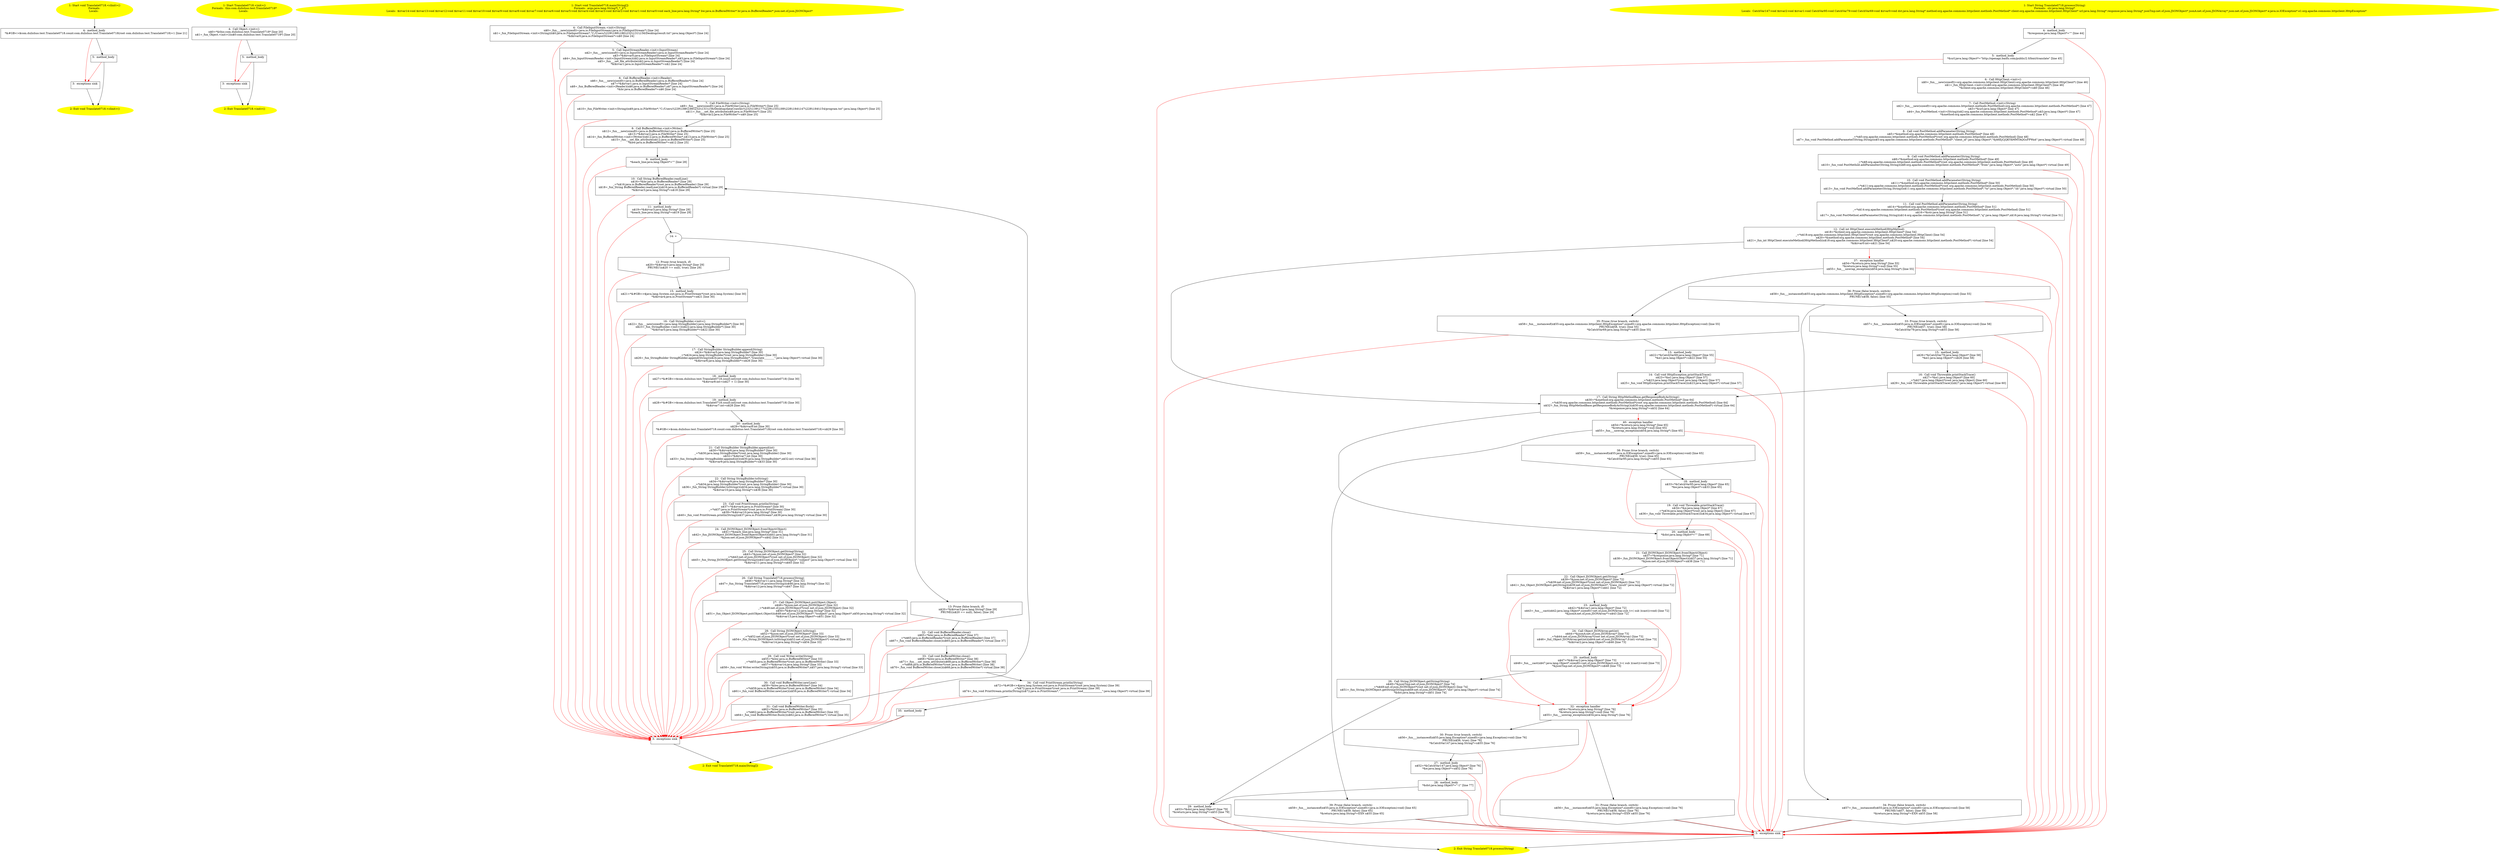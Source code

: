 /* @generated */
digraph cfg {
"com.dulishuo.test.Translate0718.<clinit>():void.5d599c780faec5b7a472d9d9d26dc686_1" [label="1: Start void Translate0718.<clinit>()\nFormals: \nLocals:  \n  " color=yellow style=filled]
	

	 "com.dulishuo.test.Translate0718.<clinit>():void.5d599c780faec5b7a472d9d9d26dc686_1" -> "com.dulishuo.test.Translate0718.<clinit>():void.5d599c780faec5b7a472d9d9d26dc686_4" ;
"com.dulishuo.test.Translate0718.<clinit>():void.5d599c780faec5b7a472d9d9d26dc686_2" [label="2: Exit void Translate0718.<clinit>() \n  " color=yellow style=filled]
	

"com.dulishuo.test.Translate0718.<clinit>():void.5d599c780faec5b7a472d9d9d26dc686_3" [label="3:  exceptions sink \n  " shape="box"]
	

	 "com.dulishuo.test.Translate0718.<clinit>():void.5d599c780faec5b7a472d9d9d26dc686_3" -> "com.dulishuo.test.Translate0718.<clinit>():void.5d599c780faec5b7a472d9d9d26dc686_2" ;
"com.dulishuo.test.Translate0718.<clinit>():void.5d599c780faec5b7a472d9d9d26dc686_4" [label="4:  method_body \n   *&#GB<>$com.dulishuo.test.Translate0718.count:com.dulishuo.test.Translate0718(root com.dulishuo.test.Translate0718)=1 [line 21]\n " shape="box"]
	

	 "com.dulishuo.test.Translate0718.<clinit>():void.5d599c780faec5b7a472d9d9d26dc686_4" -> "com.dulishuo.test.Translate0718.<clinit>():void.5d599c780faec5b7a472d9d9d26dc686_5" ;
	 "com.dulishuo.test.Translate0718.<clinit>():void.5d599c780faec5b7a472d9d9d26dc686_4" -> "com.dulishuo.test.Translate0718.<clinit>():void.5d599c780faec5b7a472d9d9d26dc686_3" [color="red" ];
"com.dulishuo.test.Translate0718.<clinit>():void.5d599c780faec5b7a472d9d9d26dc686_5" [label="5:  method_body \n  " shape="box"]
	

	 "com.dulishuo.test.Translate0718.<clinit>():void.5d599c780faec5b7a472d9d9d26dc686_5" -> "com.dulishuo.test.Translate0718.<clinit>():void.5d599c780faec5b7a472d9d9d26dc686_2" ;
	 "com.dulishuo.test.Translate0718.<clinit>():void.5d599c780faec5b7a472d9d9d26dc686_5" -> "com.dulishuo.test.Translate0718.<clinit>():void.5d599c780faec5b7a472d9d9d26dc686_3" [color="red" ];
"com.dulishuo.test.Translate0718.<init>().0a412a2aaf6060645bdc8bccd11afa3c_1" [label="1: Start Translate0718.<init>()\nFormals:  this:com.dulishuo.test.Translate0718*\nLocals:  \n  " color=yellow style=filled]
	

	 "com.dulishuo.test.Translate0718.<init>().0a412a2aaf6060645bdc8bccd11afa3c_1" -> "com.dulishuo.test.Translate0718.<init>().0a412a2aaf6060645bdc8bccd11afa3c_4" ;
"com.dulishuo.test.Translate0718.<init>().0a412a2aaf6060645bdc8bccd11afa3c_2" [label="2: Exit Translate0718.<init>() \n  " color=yellow style=filled]
	

"com.dulishuo.test.Translate0718.<init>().0a412a2aaf6060645bdc8bccd11afa3c_3" [label="3:  exceptions sink \n  " shape="box"]
	

	 "com.dulishuo.test.Translate0718.<init>().0a412a2aaf6060645bdc8bccd11afa3c_3" -> "com.dulishuo.test.Translate0718.<init>().0a412a2aaf6060645bdc8bccd11afa3c_2" ;
"com.dulishuo.test.Translate0718.<init>().0a412a2aaf6060645bdc8bccd11afa3c_4" [label="4:  Call Object.<init>() \n   n$0=*&this:com.dulishuo.test.Translate0718* [line 20]\n  n$1=_fun_Object.<init>()(n$0:com.dulishuo.test.Translate0718*) [line 20]\n " shape="box"]
	

	 "com.dulishuo.test.Translate0718.<init>().0a412a2aaf6060645bdc8bccd11afa3c_4" -> "com.dulishuo.test.Translate0718.<init>().0a412a2aaf6060645bdc8bccd11afa3c_5" ;
	 "com.dulishuo.test.Translate0718.<init>().0a412a2aaf6060645bdc8bccd11afa3c_4" -> "com.dulishuo.test.Translate0718.<init>().0a412a2aaf6060645bdc8bccd11afa3c_3" [color="red" ];
"com.dulishuo.test.Translate0718.<init>().0a412a2aaf6060645bdc8bccd11afa3c_5" [label="5:  method_body \n  " shape="box"]
	

	 "com.dulishuo.test.Translate0718.<init>().0a412a2aaf6060645bdc8bccd11afa3c_5" -> "com.dulishuo.test.Translate0718.<init>().0a412a2aaf6060645bdc8bccd11afa3c_2" ;
	 "com.dulishuo.test.Translate0718.<init>().0a412a2aaf6060645bdc8bccd11afa3c_5" -> "com.dulishuo.test.Translate0718.<init>().0a412a2aaf6060645bdc8bccd11afa3c_3" [color="red" ];
"com.dulishuo.test.Translate0718.main(java.lang.String[]):void.4916441a553bffe7d7570a45cb3c18c4_1" [label="1: Start void Translate0718.main(String[])\nFormals:  args:java.lang.String*[_*_](*)\nLocals:  $irvar14:void $irvar13:void $irvar12:void $irvar11:void $irvar10:void $irvar9:void $irvar8:void $irvar7:void $irvar6:void $irvar5:void $irvar4:void $irvar3:void $irvar2:void $irvar1:void $irvar0:void each_line:java.lang.String* bw:java.io.BufferedWriter* br:java.io.BufferedReader* json:net.sf.json.JSONObject* \n  " color=yellow style=filled]
	

	 "com.dulishuo.test.Translate0718.main(java.lang.String[]):void.4916441a553bffe7d7570a45cb3c18c4_1" -> "com.dulishuo.test.Translate0718.main(java.lang.String[]):void.4916441a553bffe7d7570a45cb3c18c4_4" ;
"com.dulishuo.test.Translate0718.main(java.lang.String[]):void.4916441a553bffe7d7570a45cb3c18c4_2" [label="2: Exit void Translate0718.main(String[]) \n  " color=yellow style=filled]
	

"com.dulishuo.test.Translate0718.main(java.lang.String[]):void.4916441a553bffe7d7570a45cb3c18c4_3" [label="3:  exceptions sink \n  " shape="box"]
	

	 "com.dulishuo.test.Translate0718.main(java.lang.String[]):void.4916441a553bffe7d7570a45cb3c18c4_3" -> "com.dulishuo.test.Translate0718.main(java.lang.String[]):void.4916441a553bffe7d7570a45cb3c18c4_2" ;
"com.dulishuo.test.Translate0718.main(java.lang.String[]):void.4916441a553bffe7d7570a45cb3c18c4_4" [label="4:  Call FileInputStream.<init>(String) \n   n$0=_fun___new(sizeof(t=java.io.FileInputStream):java.io.FileInputStream*) [line 24]\n  n$1=_fun_FileInputStream.<init>(String)(n$0:java.io.FileInputStream*,\"C:/Users/\\\\229\\\\188\\\\186\\\\232\\\\131\\\\156/Desktop/result.txt\":java.lang.Object*) [line 24]\n  *&$irvar0:java.io.FileInputStream*=n$0 [line 24]\n " shape="box"]
	

	 "com.dulishuo.test.Translate0718.main(java.lang.String[]):void.4916441a553bffe7d7570a45cb3c18c4_4" -> "com.dulishuo.test.Translate0718.main(java.lang.String[]):void.4916441a553bffe7d7570a45cb3c18c4_5" ;
	 "com.dulishuo.test.Translate0718.main(java.lang.String[]):void.4916441a553bffe7d7570a45cb3c18c4_4" -> "com.dulishuo.test.Translate0718.main(java.lang.String[]):void.4916441a553bffe7d7570a45cb3c18c4_3" [color="red" ];
"com.dulishuo.test.Translate0718.main(java.lang.String[]):void.4916441a553bffe7d7570a45cb3c18c4_5" [label="5:  Call InputStreamReader.<init>(InputStream) \n   n$2=_fun___new(sizeof(t=java.io.InputStreamReader):java.io.InputStreamReader*) [line 24]\n  n$3=*&$irvar0:java.io.FileInputStream* [line 24]\n  n$4=_fun_InputStreamReader.<init>(InputStream)(n$2:java.io.InputStreamReader*,n$3:java.io.FileInputStream*) [line 24]\n  n$5=_fun___set_file_attribute(n$2:java.io.InputStreamReader*) [line 24]\n  *&$irvar1:java.io.InputStreamReader*=n$2 [line 24]\n " shape="box"]
	

	 "com.dulishuo.test.Translate0718.main(java.lang.String[]):void.4916441a553bffe7d7570a45cb3c18c4_5" -> "com.dulishuo.test.Translate0718.main(java.lang.String[]):void.4916441a553bffe7d7570a45cb3c18c4_6" ;
	 "com.dulishuo.test.Translate0718.main(java.lang.String[]):void.4916441a553bffe7d7570a45cb3c18c4_5" -> "com.dulishuo.test.Translate0718.main(java.lang.String[]):void.4916441a553bffe7d7570a45cb3c18c4_3" [color="red" ];
"com.dulishuo.test.Translate0718.main(java.lang.String[]):void.4916441a553bffe7d7570a45cb3c18c4_6" [label="6:  Call BufferedReader.<init>(Reader) \n   n$6=_fun___new(sizeof(t=java.io.BufferedReader):java.io.BufferedReader*) [line 24]\n  n$7=*&$irvar1:java.io.InputStreamReader* [line 24]\n  n$8=_fun_BufferedReader.<init>(Reader)(n$6:java.io.BufferedReader*,n$7:java.io.InputStreamReader*) [line 24]\n  *&br:java.io.BufferedReader*=n$6 [line 24]\n " shape="box"]
	

	 "com.dulishuo.test.Translate0718.main(java.lang.String[]):void.4916441a553bffe7d7570a45cb3c18c4_6" -> "com.dulishuo.test.Translate0718.main(java.lang.String[]):void.4916441a553bffe7d7570a45cb3c18c4_7" ;
	 "com.dulishuo.test.Translate0718.main(java.lang.String[]):void.4916441a553bffe7d7570a45cb3c18c4_6" -> "com.dulishuo.test.Translate0718.main(java.lang.String[]):void.4916441a553bffe7d7570a45cb3c18c4_3" [color="red" ];
"com.dulishuo.test.Translate0718.main(java.lang.String[]):void.4916441a553bffe7d7570a45cb3c18c4_7" [label="7:  Call FileWriter.<init>(String) \n   n$9=_fun___new(sizeof(t=java.io.FileWriter):java.io.FileWriter*) [line 25]\n  n$10=_fun_FileWriter.<init>(String)(n$9:java.io.FileWriter*,\"C:/Users/\\\\229\\\\188\\\\186\\\\232\\\\131\\\\156/Desktop/dataCrawler/\\\\232\\\\139\\\\177\\\\229\\\\155\\\\189\\\\228\\\\184\\\\147\\\\228\\\\184\\\\154/program.txt\":java.lang.Object*) [line 25]\n  n$11=_fun___set_file_attribute(n$9:java.io.FileWriter*) [line 25]\n  *&$irvar2:java.io.FileWriter*=n$9 [line 25]\n " shape="box"]
	

	 "com.dulishuo.test.Translate0718.main(java.lang.String[]):void.4916441a553bffe7d7570a45cb3c18c4_7" -> "com.dulishuo.test.Translate0718.main(java.lang.String[]):void.4916441a553bffe7d7570a45cb3c18c4_8" ;
	 "com.dulishuo.test.Translate0718.main(java.lang.String[]):void.4916441a553bffe7d7570a45cb3c18c4_7" -> "com.dulishuo.test.Translate0718.main(java.lang.String[]):void.4916441a553bffe7d7570a45cb3c18c4_3" [color="red" ];
"com.dulishuo.test.Translate0718.main(java.lang.String[]):void.4916441a553bffe7d7570a45cb3c18c4_8" [label="8:  Call BufferedWriter.<init>(Writer) \n   n$12=_fun___new(sizeof(t=java.io.BufferedWriter):java.io.BufferedWriter*) [line 25]\n  n$13=*&$irvar2:java.io.FileWriter* [line 25]\n  n$14=_fun_BufferedWriter.<init>(Writer)(n$12:java.io.BufferedWriter*,n$13:java.io.FileWriter*) [line 25]\n  n$15=_fun___set_file_attribute(n$12:java.io.BufferedWriter*) [line 25]\n  *&bw:java.io.BufferedWriter*=n$12 [line 25]\n " shape="box"]
	

	 "com.dulishuo.test.Translate0718.main(java.lang.String[]):void.4916441a553bffe7d7570a45cb3c18c4_8" -> "com.dulishuo.test.Translate0718.main(java.lang.String[]):void.4916441a553bffe7d7570a45cb3c18c4_9" ;
	 "com.dulishuo.test.Translate0718.main(java.lang.String[]):void.4916441a553bffe7d7570a45cb3c18c4_8" -> "com.dulishuo.test.Translate0718.main(java.lang.String[]):void.4916441a553bffe7d7570a45cb3c18c4_3" [color="red" ];
"com.dulishuo.test.Translate0718.main(java.lang.String[]):void.4916441a553bffe7d7570a45cb3c18c4_9" [label="9:  method_body \n   *&each_line:java.lang.Object*=\"\" [line 28]\n " shape="box"]
	

	 "com.dulishuo.test.Translate0718.main(java.lang.String[]):void.4916441a553bffe7d7570a45cb3c18c4_9" -> "com.dulishuo.test.Translate0718.main(java.lang.String[]):void.4916441a553bffe7d7570a45cb3c18c4_10" ;
	 "com.dulishuo.test.Translate0718.main(java.lang.String[]):void.4916441a553bffe7d7570a45cb3c18c4_9" -> "com.dulishuo.test.Translate0718.main(java.lang.String[]):void.4916441a553bffe7d7570a45cb3c18c4_3" [color="red" ];
"com.dulishuo.test.Translate0718.main(java.lang.String[]):void.4916441a553bffe7d7570a45cb3c18c4_10" [label="10:  Call String BufferedReader.readLine() \n   n$16=*&br:java.io.BufferedReader* [line 29]\n  _=*n$16:java.io.BufferedReader*(root java.io.BufferedReader) [line 29]\n  n$18=_fun_String BufferedReader.readLine()(n$16:java.io.BufferedReader*) virtual [line 29]\n  *&$irvar3:java.lang.String*=n$18 [line 29]\n " shape="box"]
	

	 "com.dulishuo.test.Translate0718.main(java.lang.String[]):void.4916441a553bffe7d7570a45cb3c18c4_10" -> "com.dulishuo.test.Translate0718.main(java.lang.String[]):void.4916441a553bffe7d7570a45cb3c18c4_11" ;
	 "com.dulishuo.test.Translate0718.main(java.lang.String[]):void.4916441a553bffe7d7570a45cb3c18c4_10" -> "com.dulishuo.test.Translate0718.main(java.lang.String[]):void.4916441a553bffe7d7570a45cb3c18c4_3" [color="red" ];
"com.dulishuo.test.Translate0718.main(java.lang.String[]):void.4916441a553bffe7d7570a45cb3c18c4_11" [label="11:  method_body \n   n$19=*&$irvar3:java.lang.String* [line 29]\n  *&each_line:java.lang.String*=n$19 [line 29]\n " shape="box"]
	

	 "com.dulishuo.test.Translate0718.main(java.lang.String[]):void.4916441a553bffe7d7570a45cb3c18c4_11" -> "com.dulishuo.test.Translate0718.main(java.lang.String[]):void.4916441a553bffe7d7570a45cb3c18c4_14" ;
	 "com.dulishuo.test.Translate0718.main(java.lang.String[]):void.4916441a553bffe7d7570a45cb3c18c4_11" -> "com.dulishuo.test.Translate0718.main(java.lang.String[]):void.4916441a553bffe7d7570a45cb3c18c4_3" [color="red" ];
"com.dulishuo.test.Translate0718.main(java.lang.String[]):void.4916441a553bffe7d7570a45cb3c18c4_12" [label="12: Prune (true branch, if) \n   n$20=*&$irvar3:java.lang.String* [line 29]\n  PRUNE(!(n$20 == null), true); [line 29]\n " shape="invhouse"]
	

	 "com.dulishuo.test.Translate0718.main(java.lang.String[]):void.4916441a553bffe7d7570a45cb3c18c4_12" -> "com.dulishuo.test.Translate0718.main(java.lang.String[]):void.4916441a553bffe7d7570a45cb3c18c4_15" ;
	 "com.dulishuo.test.Translate0718.main(java.lang.String[]):void.4916441a553bffe7d7570a45cb3c18c4_12" -> "com.dulishuo.test.Translate0718.main(java.lang.String[]):void.4916441a553bffe7d7570a45cb3c18c4_3" [color="red" ];
"com.dulishuo.test.Translate0718.main(java.lang.String[]):void.4916441a553bffe7d7570a45cb3c18c4_13" [label="13: Prune (false branch, if) \n   n$20=*&$irvar3:java.lang.String* [line 29]\n  PRUNE((n$20 == null), false); [line 29]\n " shape="invhouse"]
	

	 "com.dulishuo.test.Translate0718.main(java.lang.String[]):void.4916441a553bffe7d7570a45cb3c18c4_13" -> "com.dulishuo.test.Translate0718.main(java.lang.String[]):void.4916441a553bffe7d7570a45cb3c18c4_32" ;
	 "com.dulishuo.test.Translate0718.main(java.lang.String[]):void.4916441a553bffe7d7570a45cb3c18c4_13" -> "com.dulishuo.test.Translate0718.main(java.lang.String[]):void.4916441a553bffe7d7570a45cb3c18c4_3" [color="red" ];
"com.dulishuo.test.Translate0718.main(java.lang.String[]):void.4916441a553bffe7d7570a45cb3c18c4_14" [label="14: + \n  " ]
	

	 "com.dulishuo.test.Translate0718.main(java.lang.String[]):void.4916441a553bffe7d7570a45cb3c18c4_14" -> "com.dulishuo.test.Translate0718.main(java.lang.String[]):void.4916441a553bffe7d7570a45cb3c18c4_12" ;
	 "com.dulishuo.test.Translate0718.main(java.lang.String[]):void.4916441a553bffe7d7570a45cb3c18c4_14" -> "com.dulishuo.test.Translate0718.main(java.lang.String[]):void.4916441a553bffe7d7570a45cb3c18c4_13" ;
"com.dulishuo.test.Translate0718.main(java.lang.String[]):void.4916441a553bffe7d7570a45cb3c18c4_15" [label="15:  method_body \n   n$21=*&#GB<>$java.lang.System.out:java.io.PrintStream*(root java.lang.System) [line 30]\n  *&$irvar4:java.io.PrintStream*=n$21 [line 30]\n " shape="box"]
	

	 "com.dulishuo.test.Translate0718.main(java.lang.String[]):void.4916441a553bffe7d7570a45cb3c18c4_15" -> "com.dulishuo.test.Translate0718.main(java.lang.String[]):void.4916441a553bffe7d7570a45cb3c18c4_16" ;
	 "com.dulishuo.test.Translate0718.main(java.lang.String[]):void.4916441a553bffe7d7570a45cb3c18c4_15" -> "com.dulishuo.test.Translate0718.main(java.lang.String[]):void.4916441a553bffe7d7570a45cb3c18c4_3" [color="red" ];
"com.dulishuo.test.Translate0718.main(java.lang.String[]):void.4916441a553bffe7d7570a45cb3c18c4_16" [label="16:  Call StringBuilder.<init>() \n   n$22=_fun___new(sizeof(t=java.lang.StringBuilder):java.lang.StringBuilder*) [line 30]\n  n$23=_fun_StringBuilder.<init>()(n$22:java.lang.StringBuilder*) [line 30]\n  *&$irvar5:java.lang.StringBuilder*=n$22 [line 30]\n " shape="box"]
	

	 "com.dulishuo.test.Translate0718.main(java.lang.String[]):void.4916441a553bffe7d7570a45cb3c18c4_16" -> "com.dulishuo.test.Translate0718.main(java.lang.String[]):void.4916441a553bffe7d7570a45cb3c18c4_17" ;
	 "com.dulishuo.test.Translate0718.main(java.lang.String[]):void.4916441a553bffe7d7570a45cb3c18c4_16" -> "com.dulishuo.test.Translate0718.main(java.lang.String[]):void.4916441a553bffe7d7570a45cb3c18c4_3" [color="red" ];
"com.dulishuo.test.Translate0718.main(java.lang.String[]):void.4916441a553bffe7d7570a45cb3c18c4_17" [label="17:  Call StringBuilder StringBuilder.append(String) \n   n$24=*&$irvar5:java.lang.StringBuilder* [line 30]\n  _=*n$24:java.lang.StringBuilder*(root java.lang.StringBuilder) [line 30]\n  n$26=_fun_StringBuilder StringBuilder.append(String)(n$24:java.lang.StringBuilder*,\"translate________\":java.lang.Object*) virtual [line 30]\n  *&$irvar6:java.lang.StringBuilder*=n$26 [line 30]\n " shape="box"]
	

	 "com.dulishuo.test.Translate0718.main(java.lang.String[]):void.4916441a553bffe7d7570a45cb3c18c4_17" -> "com.dulishuo.test.Translate0718.main(java.lang.String[]):void.4916441a553bffe7d7570a45cb3c18c4_18" ;
	 "com.dulishuo.test.Translate0718.main(java.lang.String[]):void.4916441a553bffe7d7570a45cb3c18c4_17" -> "com.dulishuo.test.Translate0718.main(java.lang.String[]):void.4916441a553bffe7d7570a45cb3c18c4_3" [color="red" ];
"com.dulishuo.test.Translate0718.main(java.lang.String[]):void.4916441a553bffe7d7570a45cb3c18c4_18" [label="18:  method_body \n   n$27=*&#GB<>$com.dulishuo.test.Translate0718.count:int(root com.dulishuo.test.Translate0718) [line 30]\n  *&$irvar8:int=(n$27 + 1) [line 30]\n " shape="box"]
	

	 "com.dulishuo.test.Translate0718.main(java.lang.String[]):void.4916441a553bffe7d7570a45cb3c18c4_18" -> "com.dulishuo.test.Translate0718.main(java.lang.String[]):void.4916441a553bffe7d7570a45cb3c18c4_19" ;
	 "com.dulishuo.test.Translate0718.main(java.lang.String[]):void.4916441a553bffe7d7570a45cb3c18c4_18" -> "com.dulishuo.test.Translate0718.main(java.lang.String[]):void.4916441a553bffe7d7570a45cb3c18c4_3" [color="red" ];
"com.dulishuo.test.Translate0718.main(java.lang.String[]):void.4916441a553bffe7d7570a45cb3c18c4_19" [label="19:  method_body \n   n$28=*&#GB<>$com.dulishuo.test.Translate0718.count:int(root com.dulishuo.test.Translate0718) [line 30]\n  *&$irvar7:int=n$28 [line 30]\n " shape="box"]
	

	 "com.dulishuo.test.Translate0718.main(java.lang.String[]):void.4916441a553bffe7d7570a45cb3c18c4_19" -> "com.dulishuo.test.Translate0718.main(java.lang.String[]):void.4916441a553bffe7d7570a45cb3c18c4_20" ;
	 "com.dulishuo.test.Translate0718.main(java.lang.String[]):void.4916441a553bffe7d7570a45cb3c18c4_19" -> "com.dulishuo.test.Translate0718.main(java.lang.String[]):void.4916441a553bffe7d7570a45cb3c18c4_3" [color="red" ];
"com.dulishuo.test.Translate0718.main(java.lang.String[]):void.4916441a553bffe7d7570a45cb3c18c4_20" [label="20:  method_body \n   n$29=*&$irvar8:int [line 30]\n  *&#GB<>$com.dulishuo.test.Translate0718.count:com.dulishuo.test.Translate0718(root com.dulishuo.test.Translate0718)=n$29 [line 30]\n " shape="box"]
	

	 "com.dulishuo.test.Translate0718.main(java.lang.String[]):void.4916441a553bffe7d7570a45cb3c18c4_20" -> "com.dulishuo.test.Translate0718.main(java.lang.String[]):void.4916441a553bffe7d7570a45cb3c18c4_21" ;
	 "com.dulishuo.test.Translate0718.main(java.lang.String[]):void.4916441a553bffe7d7570a45cb3c18c4_20" -> "com.dulishuo.test.Translate0718.main(java.lang.String[]):void.4916441a553bffe7d7570a45cb3c18c4_3" [color="red" ];
"com.dulishuo.test.Translate0718.main(java.lang.String[]):void.4916441a553bffe7d7570a45cb3c18c4_21" [label="21:  Call StringBuilder StringBuilder.append(int) \n   n$30=*&$irvar6:java.lang.StringBuilder* [line 30]\n  _=*n$30:java.lang.StringBuilder*(root java.lang.StringBuilder) [line 30]\n  n$32=*&$irvar7:int [line 30]\n  n$33=_fun_StringBuilder StringBuilder.append(int)(n$30:java.lang.StringBuilder*,n$32:int) virtual [line 30]\n  *&$irvar9:java.lang.StringBuilder*=n$33 [line 30]\n " shape="box"]
	

	 "com.dulishuo.test.Translate0718.main(java.lang.String[]):void.4916441a553bffe7d7570a45cb3c18c4_21" -> "com.dulishuo.test.Translate0718.main(java.lang.String[]):void.4916441a553bffe7d7570a45cb3c18c4_22" ;
	 "com.dulishuo.test.Translate0718.main(java.lang.String[]):void.4916441a553bffe7d7570a45cb3c18c4_21" -> "com.dulishuo.test.Translate0718.main(java.lang.String[]):void.4916441a553bffe7d7570a45cb3c18c4_3" [color="red" ];
"com.dulishuo.test.Translate0718.main(java.lang.String[]):void.4916441a553bffe7d7570a45cb3c18c4_22" [label="22:  Call String StringBuilder.toString() \n   n$34=*&$irvar9:java.lang.StringBuilder* [line 30]\n  _=*n$34:java.lang.StringBuilder*(root java.lang.StringBuilder) [line 30]\n  n$36=_fun_String StringBuilder.toString()(n$34:java.lang.StringBuilder*) virtual [line 30]\n  *&$irvar10:java.lang.String*=n$36 [line 30]\n " shape="box"]
	

	 "com.dulishuo.test.Translate0718.main(java.lang.String[]):void.4916441a553bffe7d7570a45cb3c18c4_22" -> "com.dulishuo.test.Translate0718.main(java.lang.String[]):void.4916441a553bffe7d7570a45cb3c18c4_23" ;
	 "com.dulishuo.test.Translate0718.main(java.lang.String[]):void.4916441a553bffe7d7570a45cb3c18c4_22" -> "com.dulishuo.test.Translate0718.main(java.lang.String[]):void.4916441a553bffe7d7570a45cb3c18c4_3" [color="red" ];
"com.dulishuo.test.Translate0718.main(java.lang.String[]):void.4916441a553bffe7d7570a45cb3c18c4_23" [label="23:  Call void PrintStream.println(String) \n   n$37=*&$irvar4:java.io.PrintStream* [line 30]\n  _=*n$37:java.io.PrintStream*(root java.io.PrintStream) [line 30]\n  n$39=*&$irvar10:java.lang.String* [line 30]\n  n$40=_fun_void PrintStream.println(String)(n$37:java.io.PrintStream*,n$39:java.lang.String*) virtual [line 30]\n " shape="box"]
	

	 "com.dulishuo.test.Translate0718.main(java.lang.String[]):void.4916441a553bffe7d7570a45cb3c18c4_23" -> "com.dulishuo.test.Translate0718.main(java.lang.String[]):void.4916441a553bffe7d7570a45cb3c18c4_24" ;
	 "com.dulishuo.test.Translate0718.main(java.lang.String[]):void.4916441a553bffe7d7570a45cb3c18c4_23" -> "com.dulishuo.test.Translate0718.main(java.lang.String[]):void.4916441a553bffe7d7570a45cb3c18c4_3" [color="red" ];
"com.dulishuo.test.Translate0718.main(java.lang.String[]):void.4916441a553bffe7d7570a45cb3c18c4_24" [label="24:  Call JSONObject JSONObject.fromObject(Object) \n   n$41=*&each_line:java.lang.String* [line 31]\n  n$42=_fun_JSONObject JSONObject.fromObject(Object)(n$41:java.lang.String*) [line 31]\n  *&json:net.sf.json.JSONObject*=n$42 [line 31]\n " shape="box"]
	

	 "com.dulishuo.test.Translate0718.main(java.lang.String[]):void.4916441a553bffe7d7570a45cb3c18c4_24" -> "com.dulishuo.test.Translate0718.main(java.lang.String[]):void.4916441a553bffe7d7570a45cb3c18c4_25" ;
	 "com.dulishuo.test.Translate0718.main(java.lang.String[]):void.4916441a553bffe7d7570a45cb3c18c4_24" -> "com.dulishuo.test.Translate0718.main(java.lang.String[]):void.4916441a553bffe7d7570a45cb3c18c4_3" [color="red" ];
"com.dulishuo.test.Translate0718.main(java.lang.String[]):void.4916441a553bffe7d7570a45cb3c18c4_25" [label="25:  Call String JSONObject.getString(String) \n   n$43=*&json:net.sf.json.JSONObject* [line 32]\n  _=*n$43:net.sf.json.JSONObject*(root net.sf.json.JSONObject) [line 32]\n  n$45=_fun_String JSONObject.getString(String)(n$43:net.sf.json.JSONObject*,\"subject\":java.lang.Object*) virtual [line 32]\n  *&$irvar11:java.lang.String*=n$45 [line 32]\n " shape="box"]
	

	 "com.dulishuo.test.Translate0718.main(java.lang.String[]):void.4916441a553bffe7d7570a45cb3c18c4_25" -> "com.dulishuo.test.Translate0718.main(java.lang.String[]):void.4916441a553bffe7d7570a45cb3c18c4_26" ;
	 "com.dulishuo.test.Translate0718.main(java.lang.String[]):void.4916441a553bffe7d7570a45cb3c18c4_25" -> "com.dulishuo.test.Translate0718.main(java.lang.String[]):void.4916441a553bffe7d7570a45cb3c18c4_3" [color="red" ];
"com.dulishuo.test.Translate0718.main(java.lang.String[]):void.4916441a553bffe7d7570a45cb3c18c4_26" [label="26:  Call String Translate0718.process(String) \n   n$46=*&$irvar11:java.lang.String* [line 32]\n  n$47=_fun_String Translate0718.process(String)(n$46:java.lang.String*) [line 32]\n  *&$irvar12:java.lang.String*=n$47 [line 32]\n " shape="box"]
	

	 "com.dulishuo.test.Translate0718.main(java.lang.String[]):void.4916441a553bffe7d7570a45cb3c18c4_26" -> "com.dulishuo.test.Translate0718.main(java.lang.String[]):void.4916441a553bffe7d7570a45cb3c18c4_27" ;
	 "com.dulishuo.test.Translate0718.main(java.lang.String[]):void.4916441a553bffe7d7570a45cb3c18c4_26" -> "com.dulishuo.test.Translate0718.main(java.lang.String[]):void.4916441a553bffe7d7570a45cb3c18c4_3" [color="red" ];
"com.dulishuo.test.Translate0718.main(java.lang.String[]):void.4916441a553bffe7d7570a45cb3c18c4_27" [label="27:  Call Object JSONObject.put(Object,Object) \n   n$48=*&json:net.sf.json.JSONObject* [line 32]\n  _=*n$48:net.sf.json.JSONObject*(root net.sf.json.JSONObject) [line 32]\n  n$50=*&$irvar12:java.lang.String* [line 32]\n  n$51=_fun_Object JSONObject.put(Object,Object)(n$48:net.sf.json.JSONObject*,\"tsubject\":java.lang.Object*,n$50:java.lang.String*) virtual [line 32]\n  *&$irvar13:java.lang.Object*=n$51 [line 32]\n " shape="box"]
	

	 "com.dulishuo.test.Translate0718.main(java.lang.String[]):void.4916441a553bffe7d7570a45cb3c18c4_27" -> "com.dulishuo.test.Translate0718.main(java.lang.String[]):void.4916441a553bffe7d7570a45cb3c18c4_28" ;
	 "com.dulishuo.test.Translate0718.main(java.lang.String[]):void.4916441a553bffe7d7570a45cb3c18c4_27" -> "com.dulishuo.test.Translate0718.main(java.lang.String[]):void.4916441a553bffe7d7570a45cb3c18c4_3" [color="red" ];
"com.dulishuo.test.Translate0718.main(java.lang.String[]):void.4916441a553bffe7d7570a45cb3c18c4_28" [label="28:  Call String JSONObject.toString() \n   n$52=*&json:net.sf.json.JSONObject* [line 33]\n  _=*n$52:net.sf.json.JSONObject*(root net.sf.json.JSONObject) [line 33]\n  n$54=_fun_String JSONObject.toString()(n$52:net.sf.json.JSONObject*) virtual [line 33]\n  *&$irvar14:java.lang.String*=n$54 [line 33]\n " shape="box"]
	

	 "com.dulishuo.test.Translate0718.main(java.lang.String[]):void.4916441a553bffe7d7570a45cb3c18c4_28" -> "com.dulishuo.test.Translate0718.main(java.lang.String[]):void.4916441a553bffe7d7570a45cb3c18c4_29" ;
	 "com.dulishuo.test.Translate0718.main(java.lang.String[]):void.4916441a553bffe7d7570a45cb3c18c4_28" -> "com.dulishuo.test.Translate0718.main(java.lang.String[]):void.4916441a553bffe7d7570a45cb3c18c4_3" [color="red" ];
"com.dulishuo.test.Translate0718.main(java.lang.String[]):void.4916441a553bffe7d7570a45cb3c18c4_29" [label="29:  Call void Writer.write(String) \n   n$55=*&bw:java.io.BufferedWriter* [line 33]\n  _=*n$55:java.io.BufferedWriter*(root java.io.BufferedWriter) [line 33]\n  n$57=*&$irvar14:java.lang.String* [line 33]\n  n$58=_fun_void Writer.write(String)(n$55:java.io.BufferedWriter*,n$57:java.lang.String*) virtual [line 33]\n " shape="box"]
	

	 "com.dulishuo.test.Translate0718.main(java.lang.String[]):void.4916441a553bffe7d7570a45cb3c18c4_29" -> "com.dulishuo.test.Translate0718.main(java.lang.String[]):void.4916441a553bffe7d7570a45cb3c18c4_30" ;
	 "com.dulishuo.test.Translate0718.main(java.lang.String[]):void.4916441a553bffe7d7570a45cb3c18c4_29" -> "com.dulishuo.test.Translate0718.main(java.lang.String[]):void.4916441a553bffe7d7570a45cb3c18c4_3" [color="red" ];
"com.dulishuo.test.Translate0718.main(java.lang.String[]):void.4916441a553bffe7d7570a45cb3c18c4_30" [label="30:  Call void BufferedWriter.newLine() \n   n$59=*&bw:java.io.BufferedWriter* [line 34]\n  _=*n$59:java.io.BufferedWriter*(root java.io.BufferedWriter) [line 34]\n  n$61=_fun_void BufferedWriter.newLine()(n$59:java.io.BufferedWriter*) virtual [line 34]\n " shape="box"]
	

	 "com.dulishuo.test.Translate0718.main(java.lang.String[]):void.4916441a553bffe7d7570a45cb3c18c4_30" -> "com.dulishuo.test.Translate0718.main(java.lang.String[]):void.4916441a553bffe7d7570a45cb3c18c4_31" ;
	 "com.dulishuo.test.Translate0718.main(java.lang.String[]):void.4916441a553bffe7d7570a45cb3c18c4_30" -> "com.dulishuo.test.Translate0718.main(java.lang.String[]):void.4916441a553bffe7d7570a45cb3c18c4_3" [color="red" ];
"com.dulishuo.test.Translate0718.main(java.lang.String[]):void.4916441a553bffe7d7570a45cb3c18c4_31" [label="31:  Call void BufferedWriter.flush() \n   n$62=*&bw:java.io.BufferedWriter* [line 35]\n  _=*n$62:java.io.BufferedWriter*(root java.io.BufferedWriter) [line 35]\n  n$64=_fun_void BufferedWriter.flush()(n$62:java.io.BufferedWriter*) virtual [line 35]\n " shape="box"]
	

	 "com.dulishuo.test.Translate0718.main(java.lang.String[]):void.4916441a553bffe7d7570a45cb3c18c4_31" -> "com.dulishuo.test.Translate0718.main(java.lang.String[]):void.4916441a553bffe7d7570a45cb3c18c4_10" ;
	 "com.dulishuo.test.Translate0718.main(java.lang.String[]):void.4916441a553bffe7d7570a45cb3c18c4_31" -> "com.dulishuo.test.Translate0718.main(java.lang.String[]):void.4916441a553bffe7d7570a45cb3c18c4_3" [color="red" ];
"com.dulishuo.test.Translate0718.main(java.lang.String[]):void.4916441a553bffe7d7570a45cb3c18c4_32" [label="32:  Call void BufferedReader.close() \n   n$65=*&br:java.io.BufferedReader* [line 37]\n  _=*n$65:java.io.BufferedReader*(root java.io.BufferedReader) [line 37]\n  n$67=_fun_void BufferedReader.close()(n$65:java.io.BufferedReader*) virtual [line 37]\n " shape="box"]
	

	 "com.dulishuo.test.Translate0718.main(java.lang.String[]):void.4916441a553bffe7d7570a45cb3c18c4_32" -> "com.dulishuo.test.Translate0718.main(java.lang.String[]):void.4916441a553bffe7d7570a45cb3c18c4_33" ;
	 "com.dulishuo.test.Translate0718.main(java.lang.String[]):void.4916441a553bffe7d7570a45cb3c18c4_32" -> "com.dulishuo.test.Translate0718.main(java.lang.String[]):void.4916441a553bffe7d7570a45cb3c18c4_3" [color="red" ];
"com.dulishuo.test.Translate0718.main(java.lang.String[]):void.4916441a553bffe7d7570a45cb3c18c4_33" [label="33:  Call void BufferedWriter.close() \n   n$68=*&bw:java.io.BufferedWriter* [line 38]\n  n$71=_fun___set_mem_attribute(n$68:java.io.BufferedWriter*) [line 38]\n  _=*n$68:java.io.BufferedWriter*(root java.io.BufferedWriter) [line 38]\n  n$70=_fun_void BufferedWriter.close()(n$68:java.io.BufferedWriter*) virtual [line 38]\n " shape="box"]
	

	 "com.dulishuo.test.Translate0718.main(java.lang.String[]):void.4916441a553bffe7d7570a45cb3c18c4_33" -> "com.dulishuo.test.Translate0718.main(java.lang.String[]):void.4916441a553bffe7d7570a45cb3c18c4_34" ;
	 "com.dulishuo.test.Translate0718.main(java.lang.String[]):void.4916441a553bffe7d7570a45cb3c18c4_33" -> "com.dulishuo.test.Translate0718.main(java.lang.String[]):void.4916441a553bffe7d7570a45cb3c18c4_3" [color="red" ];
"com.dulishuo.test.Translate0718.main(java.lang.String[]):void.4916441a553bffe7d7570a45cb3c18c4_34" [label="34:  Call void PrintStream.println(String) \n   n$72=*&#GB<>$java.lang.System.out:java.io.PrintStream*(root java.lang.System) [line 39]\n  _=*n$72:java.io.PrintStream*(root java.io.PrintStream) [line 39]\n  n$74=_fun_void PrintStream.println(String)(n$72:java.io.PrintStream*,\"______________end_______________\":java.lang.Object*) virtual [line 39]\n " shape="box"]
	

	 "com.dulishuo.test.Translate0718.main(java.lang.String[]):void.4916441a553bffe7d7570a45cb3c18c4_34" -> "com.dulishuo.test.Translate0718.main(java.lang.String[]):void.4916441a553bffe7d7570a45cb3c18c4_35" ;
	 "com.dulishuo.test.Translate0718.main(java.lang.String[]):void.4916441a553bffe7d7570a45cb3c18c4_34" -> "com.dulishuo.test.Translate0718.main(java.lang.String[]):void.4916441a553bffe7d7570a45cb3c18c4_3" [color="red" ];
"com.dulishuo.test.Translate0718.main(java.lang.String[]):void.4916441a553bffe7d7570a45cb3c18c4_35" [label="35:  method_body \n  " shape="box"]
	

	 "com.dulishuo.test.Translate0718.main(java.lang.String[]):void.4916441a553bffe7d7570a45cb3c18c4_35" -> "com.dulishuo.test.Translate0718.main(java.lang.String[]):void.4916441a553bffe7d7570a45cb3c18c4_2" ;
	 "com.dulishuo.test.Translate0718.main(java.lang.String[]):void.4916441a553bffe7d7570a45cb3c18c4_35" -> "com.dulishuo.test.Translate0718.main(java.lang.String[]):void.4916441a553bffe7d7570a45cb3c18c4_3" [color="red" ];
"com.dulishuo.test.Translate0718.process(java.lang.String):java.lang.String.5c2535f13954c34c13dc8c7a144af456_1" [label="1: Start String Translate0718.process(String)\nFormals:  str:java.lang.String*\nLocals:  CatchVar147:void $irvar2:void $irvar1:void CatchVar95:void CatchVar79:void CatchVar69:void $irvar0:void dst:java.lang.String* method:org.apache.commons.httpclient.methods.PostMethod* client:org.apache.commons.httpclient.HttpClient* url:java.lang.String* response:java.lang.String* jsonTmp:net.sf.json.JSONObject* jsonA:net.sf.json.JSONArray* json:net.sf.json.JSONObject* e:java.io.IOException* e1:org.apache.commons.httpclient.HttpException* \n  " color=yellow style=filled]
	

	 "com.dulishuo.test.Translate0718.process(java.lang.String):java.lang.String.5c2535f13954c34c13dc8c7a144af456_1" -> "com.dulishuo.test.Translate0718.process(java.lang.String):java.lang.String.5c2535f13954c34c13dc8c7a144af456_4" ;
"com.dulishuo.test.Translate0718.process(java.lang.String):java.lang.String.5c2535f13954c34c13dc8c7a144af456_2" [label="2: Exit String Translate0718.process(String) \n  " color=yellow style=filled]
	

"com.dulishuo.test.Translate0718.process(java.lang.String):java.lang.String.5c2535f13954c34c13dc8c7a144af456_3" [label="3:  exceptions sink \n  " shape="box"]
	

	 "com.dulishuo.test.Translate0718.process(java.lang.String):java.lang.String.5c2535f13954c34c13dc8c7a144af456_3" -> "com.dulishuo.test.Translate0718.process(java.lang.String):java.lang.String.5c2535f13954c34c13dc8c7a144af456_2" ;
"com.dulishuo.test.Translate0718.process(java.lang.String):java.lang.String.5c2535f13954c34c13dc8c7a144af456_4" [label="4:  method_body \n   *&response:java.lang.Object*=\"\" [line 44]\n " shape="box"]
	

	 "com.dulishuo.test.Translate0718.process(java.lang.String):java.lang.String.5c2535f13954c34c13dc8c7a144af456_4" -> "com.dulishuo.test.Translate0718.process(java.lang.String):java.lang.String.5c2535f13954c34c13dc8c7a144af456_5" ;
	 "com.dulishuo.test.Translate0718.process(java.lang.String):java.lang.String.5c2535f13954c34c13dc8c7a144af456_4" -> "com.dulishuo.test.Translate0718.process(java.lang.String):java.lang.String.5c2535f13954c34c13dc8c7a144af456_3" [color="red" ];
"com.dulishuo.test.Translate0718.process(java.lang.String):java.lang.String.5c2535f13954c34c13dc8c7a144af456_5" [label="5:  method_body \n   *&url:java.lang.Object*=\"http://openapi.baidu.com/public/2.0/bmt/translate\" [line 45]\n " shape="box"]
	

	 "com.dulishuo.test.Translate0718.process(java.lang.String):java.lang.String.5c2535f13954c34c13dc8c7a144af456_5" -> "com.dulishuo.test.Translate0718.process(java.lang.String):java.lang.String.5c2535f13954c34c13dc8c7a144af456_6" ;
	 "com.dulishuo.test.Translate0718.process(java.lang.String):java.lang.String.5c2535f13954c34c13dc8c7a144af456_5" -> "com.dulishuo.test.Translate0718.process(java.lang.String):java.lang.String.5c2535f13954c34c13dc8c7a144af456_3" [color="red" ];
"com.dulishuo.test.Translate0718.process(java.lang.String):java.lang.String.5c2535f13954c34c13dc8c7a144af456_6" [label="6:  Call HttpClient.<init>() \n   n$0=_fun___new(sizeof(t=org.apache.commons.httpclient.HttpClient):org.apache.commons.httpclient.HttpClient*) [line 46]\n  n$1=_fun_HttpClient.<init>()(n$0:org.apache.commons.httpclient.HttpClient*) [line 46]\n  *&client:org.apache.commons.httpclient.HttpClient*=n$0 [line 46]\n " shape="box"]
	

	 "com.dulishuo.test.Translate0718.process(java.lang.String):java.lang.String.5c2535f13954c34c13dc8c7a144af456_6" -> "com.dulishuo.test.Translate0718.process(java.lang.String):java.lang.String.5c2535f13954c34c13dc8c7a144af456_7" ;
	 "com.dulishuo.test.Translate0718.process(java.lang.String):java.lang.String.5c2535f13954c34c13dc8c7a144af456_6" -> "com.dulishuo.test.Translate0718.process(java.lang.String):java.lang.String.5c2535f13954c34c13dc8c7a144af456_3" [color="red" ];
"com.dulishuo.test.Translate0718.process(java.lang.String):java.lang.String.5c2535f13954c34c13dc8c7a144af456_7" [label="7:  Call PostMethod.<init>(String) \n   n$2=_fun___new(sizeof(t=org.apache.commons.httpclient.methods.PostMethod):org.apache.commons.httpclient.methods.PostMethod*) [line 47]\n  n$3=*&url:java.lang.Object* [line 47]\n  n$4=_fun_PostMethod.<init>(String)(n$2:org.apache.commons.httpclient.methods.PostMethod*,n$3:java.lang.Object*) [line 47]\n  *&method:org.apache.commons.httpclient.methods.PostMethod*=n$2 [line 47]\n " shape="box"]
	

	 "com.dulishuo.test.Translate0718.process(java.lang.String):java.lang.String.5c2535f13954c34c13dc8c7a144af456_7" -> "com.dulishuo.test.Translate0718.process(java.lang.String):java.lang.String.5c2535f13954c34c13dc8c7a144af456_8" ;
	 "com.dulishuo.test.Translate0718.process(java.lang.String):java.lang.String.5c2535f13954c34c13dc8c7a144af456_7" -> "com.dulishuo.test.Translate0718.process(java.lang.String):java.lang.String.5c2535f13954c34c13dc8c7a144af456_3" [color="red" ];
"com.dulishuo.test.Translate0718.process(java.lang.String):java.lang.String.5c2535f13954c34c13dc8c7a144af456_8" [label="8:  Call void PostMethod.addParameter(String,String) \n   n$5=*&method:org.apache.commons.httpclient.methods.PostMethod* [line 48]\n  _=*n$5:org.apache.commons.httpclient.methods.PostMethod*(root org.apache.commons.httpclient.methods.PostMethod) [line 48]\n  n$7=_fun_void PostMethod.addParameter(String,String)(n$5:org.apache.commons.httpclient.methods.PostMethod*,\"client_id\":java.lang.Object*,\"6j46EjCjQKVkMMTAQGsFPWa4\":java.lang.Object*) virtual [line 48]\n " shape="box"]
	

	 "com.dulishuo.test.Translate0718.process(java.lang.String):java.lang.String.5c2535f13954c34c13dc8c7a144af456_8" -> "com.dulishuo.test.Translate0718.process(java.lang.String):java.lang.String.5c2535f13954c34c13dc8c7a144af456_9" ;
	 "com.dulishuo.test.Translate0718.process(java.lang.String):java.lang.String.5c2535f13954c34c13dc8c7a144af456_8" -> "com.dulishuo.test.Translate0718.process(java.lang.String):java.lang.String.5c2535f13954c34c13dc8c7a144af456_3" [color="red" ];
"com.dulishuo.test.Translate0718.process(java.lang.String):java.lang.String.5c2535f13954c34c13dc8c7a144af456_9" [label="9:  Call void PostMethod.addParameter(String,String) \n   n$8=*&method:org.apache.commons.httpclient.methods.PostMethod* [line 49]\n  _=*n$8:org.apache.commons.httpclient.methods.PostMethod*(root org.apache.commons.httpclient.methods.PostMethod) [line 49]\n  n$10=_fun_void PostMethod.addParameter(String,String)(n$8:org.apache.commons.httpclient.methods.PostMethod*,\"from\":java.lang.Object*,\"auto\":java.lang.Object*) virtual [line 49]\n " shape="box"]
	

	 "com.dulishuo.test.Translate0718.process(java.lang.String):java.lang.String.5c2535f13954c34c13dc8c7a144af456_9" -> "com.dulishuo.test.Translate0718.process(java.lang.String):java.lang.String.5c2535f13954c34c13dc8c7a144af456_10" ;
	 "com.dulishuo.test.Translate0718.process(java.lang.String):java.lang.String.5c2535f13954c34c13dc8c7a144af456_9" -> "com.dulishuo.test.Translate0718.process(java.lang.String):java.lang.String.5c2535f13954c34c13dc8c7a144af456_3" [color="red" ];
"com.dulishuo.test.Translate0718.process(java.lang.String):java.lang.String.5c2535f13954c34c13dc8c7a144af456_10" [label="10:  Call void PostMethod.addParameter(String,String) \n   n$11=*&method:org.apache.commons.httpclient.methods.PostMethod* [line 50]\n  _=*n$11:org.apache.commons.httpclient.methods.PostMethod*(root org.apache.commons.httpclient.methods.PostMethod) [line 50]\n  n$13=_fun_void PostMethod.addParameter(String,String)(n$11:org.apache.commons.httpclient.methods.PostMethod*,\"to\":java.lang.Object*,\"zh\":java.lang.Object*) virtual [line 50]\n " shape="box"]
	

	 "com.dulishuo.test.Translate0718.process(java.lang.String):java.lang.String.5c2535f13954c34c13dc8c7a144af456_10" -> "com.dulishuo.test.Translate0718.process(java.lang.String):java.lang.String.5c2535f13954c34c13dc8c7a144af456_11" ;
	 "com.dulishuo.test.Translate0718.process(java.lang.String):java.lang.String.5c2535f13954c34c13dc8c7a144af456_10" -> "com.dulishuo.test.Translate0718.process(java.lang.String):java.lang.String.5c2535f13954c34c13dc8c7a144af456_3" [color="red" ];
"com.dulishuo.test.Translate0718.process(java.lang.String):java.lang.String.5c2535f13954c34c13dc8c7a144af456_11" [label="11:  Call void PostMethod.addParameter(String,String) \n   n$14=*&method:org.apache.commons.httpclient.methods.PostMethod* [line 51]\n  _=*n$14:org.apache.commons.httpclient.methods.PostMethod*(root org.apache.commons.httpclient.methods.PostMethod) [line 51]\n  n$16=*&str:java.lang.String* [line 51]\n  n$17=_fun_void PostMethod.addParameter(String,String)(n$14:org.apache.commons.httpclient.methods.PostMethod*,\"q\":java.lang.Object*,n$16:java.lang.String*) virtual [line 51]\n " shape="box"]
	

	 "com.dulishuo.test.Translate0718.process(java.lang.String):java.lang.String.5c2535f13954c34c13dc8c7a144af456_11" -> "com.dulishuo.test.Translate0718.process(java.lang.String):java.lang.String.5c2535f13954c34c13dc8c7a144af456_12" ;
	 "com.dulishuo.test.Translate0718.process(java.lang.String):java.lang.String.5c2535f13954c34c13dc8c7a144af456_11" -> "com.dulishuo.test.Translate0718.process(java.lang.String):java.lang.String.5c2535f13954c34c13dc8c7a144af456_3" [color="red" ];
"com.dulishuo.test.Translate0718.process(java.lang.String):java.lang.String.5c2535f13954c34c13dc8c7a144af456_12" [label="12:  Call int HttpClient.executeMethod(HttpMethod) \n   n$18=*&client:org.apache.commons.httpclient.HttpClient* [line 54]\n  _=*n$18:org.apache.commons.httpclient.HttpClient*(root org.apache.commons.httpclient.HttpClient) [line 54]\n  n$20=*&method:org.apache.commons.httpclient.methods.PostMethod* [line 54]\n  n$21=_fun_int HttpClient.executeMethod(HttpMethod)(n$18:org.apache.commons.httpclient.HttpClient*,n$20:org.apache.commons.httpclient.methods.PostMethod*) virtual [line 54]\n  *&$irvar0:int=n$21 [line 54]\n " shape="box"]
	

	 "com.dulishuo.test.Translate0718.process(java.lang.String):java.lang.String.5c2535f13954c34c13dc8c7a144af456_12" -> "com.dulishuo.test.Translate0718.process(java.lang.String):java.lang.String.5c2535f13954c34c13dc8c7a144af456_17" ;
	 "com.dulishuo.test.Translate0718.process(java.lang.String):java.lang.String.5c2535f13954c34c13dc8c7a144af456_12" -> "com.dulishuo.test.Translate0718.process(java.lang.String):java.lang.String.5c2535f13954c34c13dc8c7a144af456_37" [color="red" ];
"com.dulishuo.test.Translate0718.process(java.lang.String):java.lang.String.5c2535f13954c34c13dc8c7a144af456_13" [label="13:  method_body \n   n$22=*&CatchVar69:java.lang.Object* [line 55]\n  *&e1:java.lang.Object*=n$22 [line 55]\n " shape="box"]
	

	 "com.dulishuo.test.Translate0718.process(java.lang.String):java.lang.String.5c2535f13954c34c13dc8c7a144af456_13" -> "com.dulishuo.test.Translate0718.process(java.lang.String):java.lang.String.5c2535f13954c34c13dc8c7a144af456_14" ;
	 "com.dulishuo.test.Translate0718.process(java.lang.String):java.lang.String.5c2535f13954c34c13dc8c7a144af456_13" -> "com.dulishuo.test.Translate0718.process(java.lang.String):java.lang.String.5c2535f13954c34c13dc8c7a144af456_3" [color="red" ];
"com.dulishuo.test.Translate0718.process(java.lang.String):java.lang.String.5c2535f13954c34c13dc8c7a144af456_14" [label="14:  Call void HttpException.printStackTrace() \n   n$23=*&e1:java.lang.Object* [line 57]\n  _=*n$23:java.lang.Object*(root java.lang.Object) [line 57]\n  n$25=_fun_void HttpException.printStackTrace()(n$23:java.lang.Object*) virtual [line 57]\n " shape="box"]
	

	 "com.dulishuo.test.Translate0718.process(java.lang.String):java.lang.String.5c2535f13954c34c13dc8c7a144af456_14" -> "com.dulishuo.test.Translate0718.process(java.lang.String):java.lang.String.5c2535f13954c34c13dc8c7a144af456_17" ;
	 "com.dulishuo.test.Translate0718.process(java.lang.String):java.lang.String.5c2535f13954c34c13dc8c7a144af456_14" -> "com.dulishuo.test.Translate0718.process(java.lang.String):java.lang.String.5c2535f13954c34c13dc8c7a144af456_3" [color="red" ];
"com.dulishuo.test.Translate0718.process(java.lang.String):java.lang.String.5c2535f13954c34c13dc8c7a144af456_15" [label="15:  method_body \n   n$26=*&CatchVar79:java.lang.Object* [line 58]\n  *&e1:java.lang.Object*=n$26 [line 58]\n " shape="box"]
	

	 "com.dulishuo.test.Translate0718.process(java.lang.String):java.lang.String.5c2535f13954c34c13dc8c7a144af456_15" -> "com.dulishuo.test.Translate0718.process(java.lang.String):java.lang.String.5c2535f13954c34c13dc8c7a144af456_16" ;
	 "com.dulishuo.test.Translate0718.process(java.lang.String):java.lang.String.5c2535f13954c34c13dc8c7a144af456_15" -> "com.dulishuo.test.Translate0718.process(java.lang.String):java.lang.String.5c2535f13954c34c13dc8c7a144af456_3" [color="red" ];
"com.dulishuo.test.Translate0718.process(java.lang.String):java.lang.String.5c2535f13954c34c13dc8c7a144af456_16" [label="16:  Call void Throwable.printStackTrace() \n   n$27=*&e1:java.lang.Object* [line 60]\n  _=*n$27:java.lang.Object*(root java.lang.Object) [line 60]\n  n$29=_fun_void Throwable.printStackTrace()(n$27:java.lang.Object*) virtual [line 60]\n " shape="box"]
	

	 "com.dulishuo.test.Translate0718.process(java.lang.String):java.lang.String.5c2535f13954c34c13dc8c7a144af456_16" -> "com.dulishuo.test.Translate0718.process(java.lang.String):java.lang.String.5c2535f13954c34c13dc8c7a144af456_17" ;
	 "com.dulishuo.test.Translate0718.process(java.lang.String):java.lang.String.5c2535f13954c34c13dc8c7a144af456_16" -> "com.dulishuo.test.Translate0718.process(java.lang.String):java.lang.String.5c2535f13954c34c13dc8c7a144af456_3" [color="red" ];
"com.dulishuo.test.Translate0718.process(java.lang.String):java.lang.String.5c2535f13954c34c13dc8c7a144af456_17" [label="17:  Call String HttpMethodBase.getResponseBodyAsString() \n   n$30=*&method:org.apache.commons.httpclient.methods.PostMethod* [line 64]\n  _=*n$30:org.apache.commons.httpclient.methods.PostMethod*(root org.apache.commons.httpclient.methods.PostMethod) [line 64]\n  n$32=_fun_String HttpMethodBase.getResponseBodyAsString()(n$30:org.apache.commons.httpclient.methods.PostMethod*) virtual [line 64]\n  *&response:java.lang.String*=n$32 [line 64]\n " shape="box"]
	

	 "com.dulishuo.test.Translate0718.process(java.lang.String):java.lang.String.5c2535f13954c34c13dc8c7a144af456_17" -> "com.dulishuo.test.Translate0718.process(java.lang.String):java.lang.String.5c2535f13954c34c13dc8c7a144af456_20" ;
	 "com.dulishuo.test.Translate0718.process(java.lang.String):java.lang.String.5c2535f13954c34c13dc8c7a144af456_17" -> "com.dulishuo.test.Translate0718.process(java.lang.String):java.lang.String.5c2535f13954c34c13dc8c7a144af456_40" [color="red" ];
"com.dulishuo.test.Translate0718.process(java.lang.String):java.lang.String.5c2535f13954c34c13dc8c7a144af456_18" [label="18:  method_body \n   n$33=*&CatchVar95:java.lang.Object* [line 65]\n  *&e:java.lang.Object*=n$33 [line 65]\n " shape="box"]
	

	 "com.dulishuo.test.Translate0718.process(java.lang.String):java.lang.String.5c2535f13954c34c13dc8c7a144af456_18" -> "com.dulishuo.test.Translate0718.process(java.lang.String):java.lang.String.5c2535f13954c34c13dc8c7a144af456_19" ;
	 "com.dulishuo.test.Translate0718.process(java.lang.String):java.lang.String.5c2535f13954c34c13dc8c7a144af456_18" -> "com.dulishuo.test.Translate0718.process(java.lang.String):java.lang.String.5c2535f13954c34c13dc8c7a144af456_3" [color="red" ];
"com.dulishuo.test.Translate0718.process(java.lang.String):java.lang.String.5c2535f13954c34c13dc8c7a144af456_19" [label="19:  Call void Throwable.printStackTrace() \n   n$34=*&e:java.lang.Object* [line 67]\n  _=*n$34:java.lang.Object*(root java.lang.Object) [line 67]\n  n$36=_fun_void Throwable.printStackTrace()(n$34:java.lang.Object*) virtual [line 67]\n " shape="box"]
	

	 "com.dulishuo.test.Translate0718.process(java.lang.String):java.lang.String.5c2535f13954c34c13dc8c7a144af456_19" -> "com.dulishuo.test.Translate0718.process(java.lang.String):java.lang.String.5c2535f13954c34c13dc8c7a144af456_20" ;
	 "com.dulishuo.test.Translate0718.process(java.lang.String):java.lang.String.5c2535f13954c34c13dc8c7a144af456_19" -> "com.dulishuo.test.Translate0718.process(java.lang.String):java.lang.String.5c2535f13954c34c13dc8c7a144af456_3" [color="red" ];
"com.dulishuo.test.Translate0718.process(java.lang.String):java.lang.String.5c2535f13954c34c13dc8c7a144af456_20" [label="20:  method_body \n   *&dst:java.lang.Object*=\"\" [line 69]\n " shape="box"]
	

	 "com.dulishuo.test.Translate0718.process(java.lang.String):java.lang.String.5c2535f13954c34c13dc8c7a144af456_20" -> "com.dulishuo.test.Translate0718.process(java.lang.String):java.lang.String.5c2535f13954c34c13dc8c7a144af456_21" ;
	 "com.dulishuo.test.Translate0718.process(java.lang.String):java.lang.String.5c2535f13954c34c13dc8c7a144af456_20" -> "com.dulishuo.test.Translate0718.process(java.lang.String):java.lang.String.5c2535f13954c34c13dc8c7a144af456_3" [color="red" ];
"com.dulishuo.test.Translate0718.process(java.lang.String):java.lang.String.5c2535f13954c34c13dc8c7a144af456_21" [label="21:  Call JSONObject JSONObject.fromObject(Object) \n   n$37=*&response:java.lang.String* [line 71]\n  n$38=_fun_JSONObject JSONObject.fromObject(Object)(n$37:java.lang.String*) [line 71]\n  *&json:net.sf.json.JSONObject*=n$38 [line 71]\n " shape="box"]
	

	 "com.dulishuo.test.Translate0718.process(java.lang.String):java.lang.String.5c2535f13954c34c13dc8c7a144af456_21" -> "com.dulishuo.test.Translate0718.process(java.lang.String):java.lang.String.5c2535f13954c34c13dc8c7a144af456_22" ;
	 "com.dulishuo.test.Translate0718.process(java.lang.String):java.lang.String.5c2535f13954c34c13dc8c7a144af456_21" -> "com.dulishuo.test.Translate0718.process(java.lang.String):java.lang.String.5c2535f13954c34c13dc8c7a144af456_32" [color="red" ];
"com.dulishuo.test.Translate0718.process(java.lang.String):java.lang.String.5c2535f13954c34c13dc8c7a144af456_22" [label="22:  Call Object JSONObject.get(String) \n   n$39=*&json:net.sf.json.JSONObject* [line 72]\n  _=*n$39:net.sf.json.JSONObject*(root net.sf.json.JSONObject) [line 72]\n  n$41=_fun_Object JSONObject.get(String)(n$39:net.sf.json.JSONObject*,\"trans_result\":java.lang.Object*) virtual [line 72]\n  *&$irvar1:java.lang.Object*=n$41 [line 72]\n " shape="box"]
	

	 "com.dulishuo.test.Translate0718.process(java.lang.String):java.lang.String.5c2535f13954c34c13dc8c7a144af456_22" -> "com.dulishuo.test.Translate0718.process(java.lang.String):java.lang.String.5c2535f13954c34c13dc8c7a144af456_23" ;
	 "com.dulishuo.test.Translate0718.process(java.lang.String):java.lang.String.5c2535f13954c34c13dc8c7a144af456_22" -> "com.dulishuo.test.Translate0718.process(java.lang.String):java.lang.String.5c2535f13954c34c13dc8c7a144af456_32" [color="red" ];
"com.dulishuo.test.Translate0718.process(java.lang.String):java.lang.String.5c2535f13954c34c13dc8c7a144af456_23" [label="23:  method_body \n   n$42=*&$irvar1:java.lang.Object* [line 72]\n  n$43=_fun___cast(n$42:java.lang.Object*,sizeof(t=net.sf.json.JSONArray;sub_t=( sub )(cast)):void) [line 72]\n  *&jsonA:net.sf.json.JSONArray*=n$43 [line 72]\n " shape="box"]
	

	 "com.dulishuo.test.Translate0718.process(java.lang.String):java.lang.String.5c2535f13954c34c13dc8c7a144af456_23" -> "com.dulishuo.test.Translate0718.process(java.lang.String):java.lang.String.5c2535f13954c34c13dc8c7a144af456_24" ;
	 "com.dulishuo.test.Translate0718.process(java.lang.String):java.lang.String.5c2535f13954c34c13dc8c7a144af456_23" -> "com.dulishuo.test.Translate0718.process(java.lang.String):java.lang.String.5c2535f13954c34c13dc8c7a144af456_32" [color="red" ];
"com.dulishuo.test.Translate0718.process(java.lang.String):java.lang.String.5c2535f13954c34c13dc8c7a144af456_24" [label="24:  Call Object JSONArray.get(int) \n   n$44=*&jsonA:net.sf.json.JSONArray* [line 73]\n  _=*n$44:net.sf.json.JSONArray*(root net.sf.json.JSONArray) [line 73]\n  n$46=_fun_Object JSONArray.get(int)(n$44:net.sf.json.JSONArray*,0:int) virtual [line 73]\n  *&$irvar2:java.lang.Object*=n$46 [line 73]\n " shape="box"]
	

	 "com.dulishuo.test.Translate0718.process(java.lang.String):java.lang.String.5c2535f13954c34c13dc8c7a144af456_24" -> "com.dulishuo.test.Translate0718.process(java.lang.String):java.lang.String.5c2535f13954c34c13dc8c7a144af456_25" ;
	 "com.dulishuo.test.Translate0718.process(java.lang.String):java.lang.String.5c2535f13954c34c13dc8c7a144af456_24" -> "com.dulishuo.test.Translate0718.process(java.lang.String):java.lang.String.5c2535f13954c34c13dc8c7a144af456_32" [color="red" ];
"com.dulishuo.test.Translate0718.process(java.lang.String):java.lang.String.5c2535f13954c34c13dc8c7a144af456_25" [label="25:  method_body \n   n$47=*&$irvar2:java.lang.Object* [line 73]\n  n$48=_fun___cast(n$47:java.lang.Object*,sizeof(t=net.sf.json.JSONObject;sub_t=( sub )(cast)):void) [line 73]\n  *&jsonTmp:net.sf.json.JSONObject*=n$48 [line 73]\n " shape="box"]
	

	 "com.dulishuo.test.Translate0718.process(java.lang.String):java.lang.String.5c2535f13954c34c13dc8c7a144af456_25" -> "com.dulishuo.test.Translate0718.process(java.lang.String):java.lang.String.5c2535f13954c34c13dc8c7a144af456_26" ;
	 "com.dulishuo.test.Translate0718.process(java.lang.String):java.lang.String.5c2535f13954c34c13dc8c7a144af456_25" -> "com.dulishuo.test.Translate0718.process(java.lang.String):java.lang.String.5c2535f13954c34c13dc8c7a144af456_32" [color="red" ];
"com.dulishuo.test.Translate0718.process(java.lang.String):java.lang.String.5c2535f13954c34c13dc8c7a144af456_26" [label="26:  Call String JSONObject.getString(String) \n   n$49=*&jsonTmp:net.sf.json.JSONObject* [line 74]\n  _=*n$49:net.sf.json.JSONObject*(root net.sf.json.JSONObject) [line 74]\n  n$51=_fun_String JSONObject.getString(String)(n$49:net.sf.json.JSONObject*,\"dst\":java.lang.Object*) virtual [line 74]\n  *&dst:java.lang.String*=n$51 [line 74]\n " shape="box"]
	

	 "com.dulishuo.test.Translate0718.process(java.lang.String):java.lang.String.5c2535f13954c34c13dc8c7a144af456_26" -> "com.dulishuo.test.Translate0718.process(java.lang.String):java.lang.String.5c2535f13954c34c13dc8c7a144af456_29" ;
	 "com.dulishuo.test.Translate0718.process(java.lang.String):java.lang.String.5c2535f13954c34c13dc8c7a144af456_26" -> "com.dulishuo.test.Translate0718.process(java.lang.String):java.lang.String.5c2535f13954c34c13dc8c7a144af456_32" [color="red" ];
"com.dulishuo.test.Translate0718.process(java.lang.String):java.lang.String.5c2535f13954c34c13dc8c7a144af456_27" [label="27:  method_body \n   n$52=*&CatchVar147:java.lang.Object* [line 76]\n  *&e:java.lang.Object*=n$52 [line 76]\n " shape="box"]
	

	 "com.dulishuo.test.Translate0718.process(java.lang.String):java.lang.String.5c2535f13954c34c13dc8c7a144af456_27" -> "com.dulishuo.test.Translate0718.process(java.lang.String):java.lang.String.5c2535f13954c34c13dc8c7a144af456_28" ;
	 "com.dulishuo.test.Translate0718.process(java.lang.String):java.lang.String.5c2535f13954c34c13dc8c7a144af456_27" -> "com.dulishuo.test.Translate0718.process(java.lang.String):java.lang.String.5c2535f13954c34c13dc8c7a144af456_3" [color="red" ];
"com.dulishuo.test.Translate0718.process(java.lang.String):java.lang.String.5c2535f13954c34c13dc8c7a144af456_28" [label="28:  method_body \n   *&dst:java.lang.Object*=\"-1\" [line 77]\n " shape="box"]
	

	 "com.dulishuo.test.Translate0718.process(java.lang.String):java.lang.String.5c2535f13954c34c13dc8c7a144af456_28" -> "com.dulishuo.test.Translate0718.process(java.lang.String):java.lang.String.5c2535f13954c34c13dc8c7a144af456_29" ;
	 "com.dulishuo.test.Translate0718.process(java.lang.String):java.lang.String.5c2535f13954c34c13dc8c7a144af456_28" -> "com.dulishuo.test.Translate0718.process(java.lang.String):java.lang.String.5c2535f13954c34c13dc8c7a144af456_3" [color="red" ];
"com.dulishuo.test.Translate0718.process(java.lang.String):java.lang.String.5c2535f13954c34c13dc8c7a144af456_29" [label="29:  method_body \n   n$53=*&dst:java.lang.Object* [line 79]\n  *&return:java.lang.String*=n$53 [line 79]\n " shape="box"]
	

	 "com.dulishuo.test.Translate0718.process(java.lang.String):java.lang.String.5c2535f13954c34c13dc8c7a144af456_29" -> "com.dulishuo.test.Translate0718.process(java.lang.String):java.lang.String.5c2535f13954c34c13dc8c7a144af456_2" ;
	 "com.dulishuo.test.Translate0718.process(java.lang.String):java.lang.String.5c2535f13954c34c13dc8c7a144af456_29" -> "com.dulishuo.test.Translate0718.process(java.lang.String):java.lang.String.5c2535f13954c34c13dc8c7a144af456_3" [color="red" ];
"com.dulishuo.test.Translate0718.process(java.lang.String):java.lang.String.5c2535f13954c34c13dc8c7a144af456_30" [label="30: Prune (true branch, switch) \n   n$56=_fun___instanceof(n$55:java.lang.Exception*,sizeof(t=java.lang.Exception):void) [line 76]\n  PRUNE(n$56, true); [line 76]\n  *&CatchVar147:java.lang.String*=n$55 [line 76]\n " shape="invhouse"]
	

	 "com.dulishuo.test.Translate0718.process(java.lang.String):java.lang.String.5c2535f13954c34c13dc8c7a144af456_30" -> "com.dulishuo.test.Translate0718.process(java.lang.String):java.lang.String.5c2535f13954c34c13dc8c7a144af456_27" ;
	 "com.dulishuo.test.Translate0718.process(java.lang.String):java.lang.String.5c2535f13954c34c13dc8c7a144af456_30" -> "com.dulishuo.test.Translate0718.process(java.lang.String):java.lang.String.5c2535f13954c34c13dc8c7a144af456_3" [color="red" ];
"com.dulishuo.test.Translate0718.process(java.lang.String):java.lang.String.5c2535f13954c34c13dc8c7a144af456_31" [label="31: Prune (false branch, switch) \n   n$56=_fun___instanceof(n$55:java.lang.Exception*,sizeof(t=java.lang.Exception):void) [line 76]\n  PRUNE(!n$56, false); [line 76]\n  *&return:java.lang.String*=EXN n$55 [line 76]\n " shape="invhouse"]
	

	 "com.dulishuo.test.Translate0718.process(java.lang.String):java.lang.String.5c2535f13954c34c13dc8c7a144af456_31" -> "com.dulishuo.test.Translate0718.process(java.lang.String):java.lang.String.5c2535f13954c34c13dc8c7a144af456_3" ;
	 "com.dulishuo.test.Translate0718.process(java.lang.String):java.lang.String.5c2535f13954c34c13dc8c7a144af456_31" -> "com.dulishuo.test.Translate0718.process(java.lang.String):java.lang.String.5c2535f13954c34c13dc8c7a144af456_3" [color="red" ];
"com.dulishuo.test.Translate0718.process(java.lang.String):java.lang.String.5c2535f13954c34c13dc8c7a144af456_32" [label="32:  exception handler \n   n$54=*&return:java.lang.String* [line 76]\n  *&return:java.lang.String*=null [line 76]\n  n$55=_fun___unwrap_exception(n$54:java.lang.String*) [line 76]\n " shape="box"]
	

	 "com.dulishuo.test.Translate0718.process(java.lang.String):java.lang.String.5c2535f13954c34c13dc8c7a144af456_32" -> "com.dulishuo.test.Translate0718.process(java.lang.String):java.lang.String.5c2535f13954c34c13dc8c7a144af456_30" ;
	 "com.dulishuo.test.Translate0718.process(java.lang.String):java.lang.String.5c2535f13954c34c13dc8c7a144af456_32" -> "com.dulishuo.test.Translate0718.process(java.lang.String):java.lang.String.5c2535f13954c34c13dc8c7a144af456_31" ;
	 "com.dulishuo.test.Translate0718.process(java.lang.String):java.lang.String.5c2535f13954c34c13dc8c7a144af456_32" -> "com.dulishuo.test.Translate0718.process(java.lang.String):java.lang.String.5c2535f13954c34c13dc8c7a144af456_3" [color="red" ];
"com.dulishuo.test.Translate0718.process(java.lang.String):java.lang.String.5c2535f13954c34c13dc8c7a144af456_33" [label="33: Prune (true branch, switch) \n   n$57=_fun___instanceof(n$55:java.io.IOException*,sizeof(t=java.io.IOException):void) [line 58]\n  PRUNE(n$57, true); [line 58]\n  *&CatchVar79:java.lang.String*=n$55 [line 58]\n " shape="invhouse"]
	

	 "com.dulishuo.test.Translate0718.process(java.lang.String):java.lang.String.5c2535f13954c34c13dc8c7a144af456_33" -> "com.dulishuo.test.Translate0718.process(java.lang.String):java.lang.String.5c2535f13954c34c13dc8c7a144af456_15" ;
	 "com.dulishuo.test.Translate0718.process(java.lang.String):java.lang.String.5c2535f13954c34c13dc8c7a144af456_33" -> "com.dulishuo.test.Translate0718.process(java.lang.String):java.lang.String.5c2535f13954c34c13dc8c7a144af456_3" [color="red" ];
"com.dulishuo.test.Translate0718.process(java.lang.String):java.lang.String.5c2535f13954c34c13dc8c7a144af456_34" [label="34: Prune (false branch, switch) \n   n$57=_fun___instanceof(n$55:java.io.IOException*,sizeof(t=java.io.IOException):void) [line 58]\n  PRUNE(!n$57, false); [line 58]\n  *&return:java.lang.String*=EXN n$55 [line 58]\n " shape="invhouse"]
	

	 "com.dulishuo.test.Translate0718.process(java.lang.String):java.lang.String.5c2535f13954c34c13dc8c7a144af456_34" -> "com.dulishuo.test.Translate0718.process(java.lang.String):java.lang.String.5c2535f13954c34c13dc8c7a144af456_3" ;
	 "com.dulishuo.test.Translate0718.process(java.lang.String):java.lang.String.5c2535f13954c34c13dc8c7a144af456_34" -> "com.dulishuo.test.Translate0718.process(java.lang.String):java.lang.String.5c2535f13954c34c13dc8c7a144af456_3" [color="red" ];
"com.dulishuo.test.Translate0718.process(java.lang.String):java.lang.String.5c2535f13954c34c13dc8c7a144af456_35" [label="35: Prune (true branch, switch) \n   n$58=_fun___instanceof(n$55:org.apache.commons.httpclient.HttpException*,sizeof(t=org.apache.commons.httpclient.HttpException):void) [line 55]\n  PRUNE(n$58, true); [line 55]\n  *&CatchVar69:java.lang.String*=n$55 [line 55]\n " shape="invhouse"]
	

	 "com.dulishuo.test.Translate0718.process(java.lang.String):java.lang.String.5c2535f13954c34c13dc8c7a144af456_35" -> "com.dulishuo.test.Translate0718.process(java.lang.String):java.lang.String.5c2535f13954c34c13dc8c7a144af456_13" ;
	 "com.dulishuo.test.Translate0718.process(java.lang.String):java.lang.String.5c2535f13954c34c13dc8c7a144af456_35" -> "com.dulishuo.test.Translate0718.process(java.lang.String):java.lang.String.5c2535f13954c34c13dc8c7a144af456_3" [color="red" ];
"com.dulishuo.test.Translate0718.process(java.lang.String):java.lang.String.5c2535f13954c34c13dc8c7a144af456_36" [label="36: Prune (false branch, switch) \n   n$58=_fun___instanceof(n$55:org.apache.commons.httpclient.HttpException*,sizeof(t=org.apache.commons.httpclient.HttpException):void) [line 55]\n  PRUNE(!n$58, false); [line 55]\n " shape="invhouse"]
	

	 "com.dulishuo.test.Translate0718.process(java.lang.String):java.lang.String.5c2535f13954c34c13dc8c7a144af456_36" -> "com.dulishuo.test.Translate0718.process(java.lang.String):java.lang.String.5c2535f13954c34c13dc8c7a144af456_33" ;
	 "com.dulishuo.test.Translate0718.process(java.lang.String):java.lang.String.5c2535f13954c34c13dc8c7a144af456_36" -> "com.dulishuo.test.Translate0718.process(java.lang.String):java.lang.String.5c2535f13954c34c13dc8c7a144af456_34" ;
	 "com.dulishuo.test.Translate0718.process(java.lang.String):java.lang.String.5c2535f13954c34c13dc8c7a144af456_36" -> "com.dulishuo.test.Translate0718.process(java.lang.String):java.lang.String.5c2535f13954c34c13dc8c7a144af456_3" [color="red" ];
"com.dulishuo.test.Translate0718.process(java.lang.String):java.lang.String.5c2535f13954c34c13dc8c7a144af456_37" [label="37:  exception handler \n   n$54=*&return:java.lang.String* [line 55]\n  *&return:java.lang.String*=null [line 55]\n  n$55=_fun___unwrap_exception(n$54:java.lang.String*) [line 55]\n " shape="box"]
	

	 "com.dulishuo.test.Translate0718.process(java.lang.String):java.lang.String.5c2535f13954c34c13dc8c7a144af456_37" -> "com.dulishuo.test.Translate0718.process(java.lang.String):java.lang.String.5c2535f13954c34c13dc8c7a144af456_35" ;
	 "com.dulishuo.test.Translate0718.process(java.lang.String):java.lang.String.5c2535f13954c34c13dc8c7a144af456_37" -> "com.dulishuo.test.Translate0718.process(java.lang.String):java.lang.String.5c2535f13954c34c13dc8c7a144af456_36" ;
	 "com.dulishuo.test.Translate0718.process(java.lang.String):java.lang.String.5c2535f13954c34c13dc8c7a144af456_37" -> "com.dulishuo.test.Translate0718.process(java.lang.String):java.lang.String.5c2535f13954c34c13dc8c7a144af456_3" [color="red" ];
"com.dulishuo.test.Translate0718.process(java.lang.String):java.lang.String.5c2535f13954c34c13dc8c7a144af456_38" [label="38: Prune (true branch, switch) \n   n$59=_fun___instanceof(n$55:java.io.IOException*,sizeof(t=java.io.IOException):void) [line 65]\n  PRUNE(n$59, true); [line 65]\n  *&CatchVar95:java.lang.String*=n$55 [line 65]\n " shape="invhouse"]
	

	 "com.dulishuo.test.Translate0718.process(java.lang.String):java.lang.String.5c2535f13954c34c13dc8c7a144af456_38" -> "com.dulishuo.test.Translate0718.process(java.lang.String):java.lang.String.5c2535f13954c34c13dc8c7a144af456_18" ;
	 "com.dulishuo.test.Translate0718.process(java.lang.String):java.lang.String.5c2535f13954c34c13dc8c7a144af456_38" -> "com.dulishuo.test.Translate0718.process(java.lang.String):java.lang.String.5c2535f13954c34c13dc8c7a144af456_3" [color="red" ];
"com.dulishuo.test.Translate0718.process(java.lang.String):java.lang.String.5c2535f13954c34c13dc8c7a144af456_39" [label="39: Prune (false branch, switch) \n   n$59=_fun___instanceof(n$55:java.io.IOException*,sizeof(t=java.io.IOException):void) [line 65]\n  PRUNE(!n$59, false); [line 65]\n  *&return:java.lang.String*=EXN n$55 [line 65]\n " shape="invhouse"]
	

	 "com.dulishuo.test.Translate0718.process(java.lang.String):java.lang.String.5c2535f13954c34c13dc8c7a144af456_39" -> "com.dulishuo.test.Translate0718.process(java.lang.String):java.lang.String.5c2535f13954c34c13dc8c7a144af456_3" ;
	 "com.dulishuo.test.Translate0718.process(java.lang.String):java.lang.String.5c2535f13954c34c13dc8c7a144af456_39" -> "com.dulishuo.test.Translate0718.process(java.lang.String):java.lang.String.5c2535f13954c34c13dc8c7a144af456_3" [color="red" ];
"com.dulishuo.test.Translate0718.process(java.lang.String):java.lang.String.5c2535f13954c34c13dc8c7a144af456_40" [label="40:  exception handler \n   n$54=*&return:java.lang.String* [line 65]\n  *&return:java.lang.String*=null [line 65]\n  n$55=_fun___unwrap_exception(n$54:java.lang.String*) [line 65]\n " shape="box"]
	

	 "com.dulishuo.test.Translate0718.process(java.lang.String):java.lang.String.5c2535f13954c34c13dc8c7a144af456_40" -> "com.dulishuo.test.Translate0718.process(java.lang.String):java.lang.String.5c2535f13954c34c13dc8c7a144af456_38" ;
	 "com.dulishuo.test.Translate0718.process(java.lang.String):java.lang.String.5c2535f13954c34c13dc8c7a144af456_40" -> "com.dulishuo.test.Translate0718.process(java.lang.String):java.lang.String.5c2535f13954c34c13dc8c7a144af456_39" ;
	 "com.dulishuo.test.Translate0718.process(java.lang.String):java.lang.String.5c2535f13954c34c13dc8c7a144af456_40" -> "com.dulishuo.test.Translate0718.process(java.lang.String):java.lang.String.5c2535f13954c34c13dc8c7a144af456_3" [color="red" ];
}
